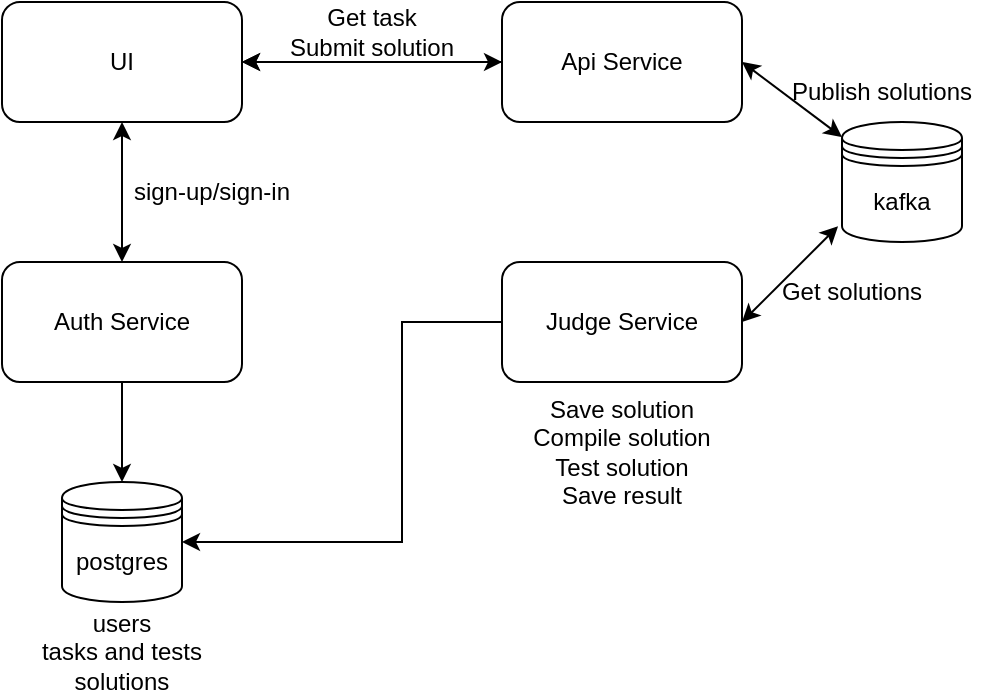 <mxfile version="22.0.4" type="device">
  <diagram name="Page-1" id="MRzsRnbwaMJQk0XSHjTc">
    <mxGraphModel dx="797" dy="419" grid="1" gridSize="10" guides="1" tooltips="1" connect="1" arrows="1" fold="1" page="1" pageScale="1" pageWidth="850" pageHeight="1100" math="0" shadow="0">
      <root>
        <mxCell id="0" />
        <mxCell id="1" parent="0" />
        <mxCell id="oE--b2Kh5pRUx79Y7mFf-1" value="UI" style="rounded=1;whiteSpace=wrap;html=1;" vertex="1" parent="1">
          <mxGeometry x="40" y="40" width="120" height="60" as="geometry" />
        </mxCell>
        <mxCell id="oE--b2Kh5pRUx79Y7mFf-13" style="edgeStyle=orthogonalEdgeStyle;rounded=0;orthogonalLoop=1;jettySize=auto;html=1;entryX=0.5;entryY=0;entryDx=0;entryDy=0;" edge="1" parent="1" source="oE--b2Kh5pRUx79Y7mFf-2" target="oE--b2Kh5pRUx79Y7mFf-12">
          <mxGeometry relative="1" as="geometry" />
        </mxCell>
        <mxCell id="oE--b2Kh5pRUx79Y7mFf-2" value="Auth Service" style="rounded=1;whiteSpace=wrap;html=1;" vertex="1" parent="1">
          <mxGeometry x="40" y="170" width="120" height="60" as="geometry" />
        </mxCell>
        <mxCell id="oE--b2Kh5pRUx79Y7mFf-9" value="" style="edgeStyle=orthogonalEdgeStyle;rounded=0;orthogonalLoop=1;jettySize=auto;html=1;" edge="1" parent="1" source="oE--b2Kh5pRUx79Y7mFf-3" target="oE--b2Kh5pRUx79Y7mFf-1">
          <mxGeometry relative="1" as="geometry" />
        </mxCell>
        <mxCell id="oE--b2Kh5pRUx79Y7mFf-3" value="Api Service" style="rounded=1;whiteSpace=wrap;html=1;" vertex="1" parent="1">
          <mxGeometry x="290" y="40" width="120" height="60" as="geometry" />
        </mxCell>
        <mxCell id="oE--b2Kh5pRUx79Y7mFf-4" value="kafka" style="shape=datastore;whiteSpace=wrap;html=1;" vertex="1" parent="1">
          <mxGeometry x="460" y="100" width="60" height="60" as="geometry" />
        </mxCell>
        <mxCell id="oE--b2Kh5pRUx79Y7mFf-6" value="" style="endArrow=classic;startArrow=classic;html=1;rounded=0;exitX=0.5;exitY=0;exitDx=0;exitDy=0;entryX=0.5;entryY=1;entryDx=0;entryDy=0;" edge="1" parent="1" source="oE--b2Kh5pRUx79Y7mFf-2" target="oE--b2Kh5pRUx79Y7mFf-1">
          <mxGeometry width="50" height="50" relative="1" as="geometry">
            <mxPoint x="100" y="170" as="sourcePoint" />
            <mxPoint x="150" y="120" as="targetPoint" />
          </mxGeometry>
        </mxCell>
        <mxCell id="oE--b2Kh5pRUx79Y7mFf-8" value="" style="endArrow=classic;startArrow=classic;html=1;rounded=0;exitX=0;exitY=0.5;exitDx=0;exitDy=0;entryX=1;entryY=0.5;entryDx=0;entryDy=0;" edge="1" parent="1" source="oE--b2Kh5pRUx79Y7mFf-3" target="oE--b2Kh5pRUx79Y7mFf-1">
          <mxGeometry width="50" height="50" relative="1" as="geometry">
            <mxPoint x="110" y="180" as="sourcePoint" />
            <mxPoint x="110" y="110" as="targetPoint" />
          </mxGeometry>
        </mxCell>
        <mxCell id="oE--b2Kh5pRUx79Y7mFf-17" style="edgeStyle=orthogonalEdgeStyle;rounded=0;orthogonalLoop=1;jettySize=auto;html=1;entryX=1;entryY=0.5;entryDx=0;entryDy=0;" edge="1" parent="1" source="oE--b2Kh5pRUx79Y7mFf-11" target="oE--b2Kh5pRUx79Y7mFf-12">
          <mxGeometry relative="1" as="geometry">
            <Array as="points">
              <mxPoint x="240" y="200" />
              <mxPoint x="240" y="310" />
            </Array>
          </mxGeometry>
        </mxCell>
        <mxCell id="oE--b2Kh5pRUx79Y7mFf-11" value="Judge Service" style="rounded=1;whiteSpace=wrap;html=1;" vertex="1" parent="1">
          <mxGeometry x="290" y="170" width="120" height="60" as="geometry" />
        </mxCell>
        <mxCell id="oE--b2Kh5pRUx79Y7mFf-12" value="postgres" style="shape=datastore;whiteSpace=wrap;html=1;" vertex="1" parent="1">
          <mxGeometry x="70" y="280" width="60" height="60" as="geometry" />
        </mxCell>
        <mxCell id="oE--b2Kh5pRUx79Y7mFf-15" value="" style="endArrow=classic;startArrow=classic;html=1;rounded=0;entryX=1;entryY=0.5;entryDx=0;entryDy=0;" edge="1" parent="1" source="oE--b2Kh5pRUx79Y7mFf-4" target="oE--b2Kh5pRUx79Y7mFf-3">
          <mxGeometry width="50" height="50" relative="1" as="geometry">
            <mxPoint x="340" y="130" as="sourcePoint" />
            <mxPoint x="250" y="130" as="targetPoint" />
          </mxGeometry>
        </mxCell>
        <mxCell id="oE--b2Kh5pRUx79Y7mFf-16" value="" style="endArrow=classic;startArrow=classic;html=1;rounded=0;exitX=-0.033;exitY=0.869;exitDx=0;exitDy=0;entryX=1;entryY=0.5;entryDx=0;entryDy=0;exitPerimeter=0;" edge="1" parent="1" source="oE--b2Kh5pRUx79Y7mFf-4" target="oE--b2Kh5pRUx79Y7mFf-11">
          <mxGeometry width="50" height="50" relative="1" as="geometry">
            <mxPoint x="270" y="90" as="sourcePoint" />
            <mxPoint x="180" y="90" as="targetPoint" />
          </mxGeometry>
        </mxCell>
        <mxCell id="oE--b2Kh5pRUx79Y7mFf-18" value="Get task&lt;br&gt;Submit solution" style="text;html=1;strokeColor=none;fillColor=none;align=center;verticalAlign=middle;whiteSpace=wrap;rounded=0;" vertex="1" parent="1">
          <mxGeometry x="170" y="40" width="110" height="30" as="geometry" />
        </mxCell>
        <mxCell id="oE--b2Kh5pRUx79Y7mFf-19" value="Publish solutions" style="text;html=1;strokeColor=none;fillColor=none;align=center;verticalAlign=middle;whiteSpace=wrap;rounded=0;" vertex="1" parent="1">
          <mxGeometry x="425" y="70" width="110" height="30" as="geometry" />
        </mxCell>
        <mxCell id="oE--b2Kh5pRUx79Y7mFf-20" value="Get solutions" style="text;html=1;strokeColor=none;fillColor=none;align=center;verticalAlign=middle;whiteSpace=wrap;rounded=0;" vertex="1" parent="1">
          <mxGeometry x="410" y="170" width="110" height="30" as="geometry" />
        </mxCell>
        <mxCell id="oE--b2Kh5pRUx79Y7mFf-21" value="Save solution&lt;br&gt;Compile solution&lt;br&gt;Test solution&lt;br&gt;Save result" style="text;html=1;strokeColor=none;fillColor=none;align=center;verticalAlign=middle;whiteSpace=wrap;rounded=0;" vertex="1" parent="1">
          <mxGeometry x="295" y="250" width="110" height="30" as="geometry" />
        </mxCell>
        <mxCell id="oE--b2Kh5pRUx79Y7mFf-22" value="sign-up/sign-in" style="text;html=1;strokeColor=none;fillColor=none;align=center;verticalAlign=middle;whiteSpace=wrap;rounded=0;" vertex="1" parent="1">
          <mxGeometry x="90" y="120" width="110" height="30" as="geometry" />
        </mxCell>
        <mxCell id="oE--b2Kh5pRUx79Y7mFf-24" value="users&lt;br&gt;tasks and tests&lt;br&gt;solutions" style="text;html=1;strokeColor=none;fillColor=none;align=center;verticalAlign=middle;whiteSpace=wrap;rounded=0;" vertex="1" parent="1">
          <mxGeometry x="45" y="350" width="110" height="30" as="geometry" />
        </mxCell>
      </root>
    </mxGraphModel>
  </diagram>
</mxfile>
